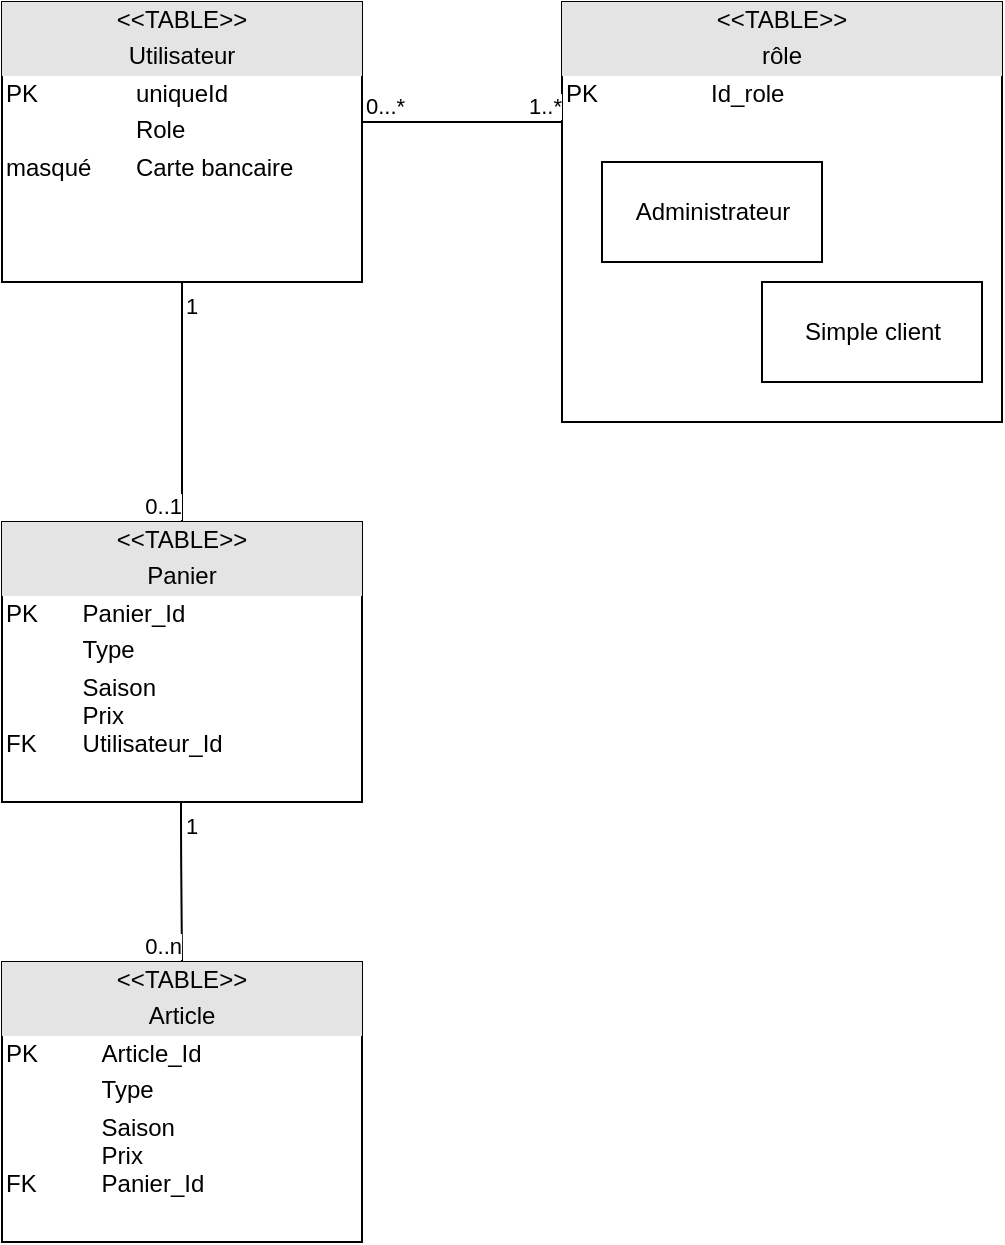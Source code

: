 <mxfile version="14.6.9" type="device"><diagram id="C5RBs43oDa-KdzZeNtuy" name="Page-1"><mxGraphModel dx="1108" dy="450" grid="1" gridSize="10" guides="1" tooltips="1" connect="1" arrows="1" fold="1" page="1" pageScale="1" pageWidth="827" pageHeight="1169" math="0" shadow="0"><root><mxCell id="WIyWlLk6GJQsqaUBKTNV-0"/><mxCell id="WIyWlLk6GJQsqaUBKTNV-1" parent="WIyWlLk6GJQsqaUBKTNV-0"/><mxCell id="cSVC11_FiHF_XRnZZJAQ-0" value="&lt;div style=&quot;text-align: center ; box-sizing: border-box ; width: 100% ; background: rgb(228 , 228 , 228) ; padding: 2px&quot;&gt;&amp;lt;&amp;lt;TABLE&amp;gt;&amp;gt;&lt;/div&gt;&lt;div style=&quot;text-align: center ; box-sizing: border-box ; width: 100% ; background: rgb(228 , 228 , 228) ; padding: 2px&quot;&gt;Utilisateur&lt;/div&gt;&lt;table style=&quot;width: 100% ; font-size: 1em&quot; cellpadding=&quot;2&quot; cellspacing=&quot;0&quot;&gt;&lt;tbody&gt;&lt;tr&gt;&lt;td&gt;PK&lt;/td&gt;&lt;td&gt;uniqueId&lt;/td&gt;&lt;/tr&gt;&lt;tr&gt;&lt;td&gt;&lt;/td&gt;&lt;td&gt;Role&lt;/td&gt;&lt;/tr&gt;&lt;tr&gt;&lt;td&gt;masqué&lt;/td&gt;&lt;td&gt;Carte bancaire&lt;/td&gt;&lt;/tr&gt;&lt;/tbody&gt;&lt;/table&gt;" style="verticalAlign=top;align=left;overflow=fill;html=1;" parent="WIyWlLk6GJQsqaUBKTNV-1" vertex="1"><mxGeometry x="310" y="40" width="180" height="140" as="geometry"/></mxCell><mxCell id="cSVC11_FiHF_XRnZZJAQ-2" value="&lt;div style=&quot;text-align: center ; box-sizing: border-box ; width: 100% ; background: rgb(228 , 228 , 228) ; padding: 2px&quot;&gt;&amp;lt;&amp;lt;TABLE&amp;gt;&amp;gt;&lt;/div&gt;&lt;div style=&quot;text-align: center ; box-sizing: border-box ; width: 100% ; background: rgb(228 , 228 , 228) ; padding: 2px&quot;&gt;Article&lt;/div&gt;&lt;table style=&quot;width: 100% ; font-size: 1em&quot; cellpadding=&quot;2&quot; cellspacing=&quot;0&quot;&gt;&lt;tbody&gt;&lt;tr&gt;&lt;td&gt;PK&lt;/td&gt;&lt;td&gt;Article_Id&lt;/td&gt;&lt;/tr&gt;&lt;tr&gt;&lt;td&gt;&lt;/td&gt;&lt;td&gt;Type&lt;/td&gt;&lt;/tr&gt;&lt;tr&gt;&lt;td&gt;&lt;br&gt;&lt;br&gt;FK&lt;/td&gt;&lt;td&gt;Saison&lt;br&gt;Prix&lt;br&gt;Panier_Id&lt;/td&gt;&lt;/tr&gt;&lt;/tbody&gt;&lt;/table&gt;" style="verticalAlign=top;align=left;overflow=fill;html=1;" parent="WIyWlLk6GJQsqaUBKTNV-1" vertex="1"><mxGeometry x="310" y="520" width="180" height="140" as="geometry"/></mxCell><mxCell id="b6FtKjp3mrI84e7UaY51-0" value="&lt;div style=&quot;text-align: center ; box-sizing: border-box ; width: 100% ; background: rgb(228 , 228 , 228) ; padding: 2px&quot;&gt;&amp;lt;&amp;lt;TABLE&amp;gt;&amp;gt;&lt;/div&gt;&lt;div style=&quot;text-align: center ; box-sizing: border-box ; width: 100% ; background: rgb(228 , 228 , 228) ; padding: 2px&quot;&gt;rôle&lt;/div&gt;&lt;table style=&quot;width: 100% ; font-size: 1em&quot; cellpadding=&quot;2&quot; cellspacing=&quot;0&quot;&gt;&lt;tbody&gt;&lt;tr&gt;&lt;td&gt;PK&lt;/td&gt;&lt;td&gt;Id_role&lt;/td&gt;&lt;/tr&gt;&lt;tr&gt;&lt;td&gt;&lt;/td&gt;&lt;td&gt;&lt;br&gt;&lt;/td&gt;&lt;/tr&gt;&lt;tr&gt;&lt;td&gt;&lt;br&gt;&lt;/td&gt;&lt;td&gt;&lt;br&gt;&lt;/td&gt;&lt;/tr&gt;&lt;/tbody&gt;&lt;/table&gt;" style="verticalAlign=top;align=left;overflow=fill;html=1;" parent="WIyWlLk6GJQsqaUBKTNV-1" vertex="1"><mxGeometry x="590" y="40" width="220" height="210" as="geometry"/></mxCell><mxCell id="b6FtKjp3mrI84e7UaY51-1" value="&lt;div style=&quot;text-align: center ; box-sizing: border-box ; width: 100% ; background: rgb(228 , 228 , 228) ; padding: 2px&quot;&gt;&amp;lt;&amp;lt;TABLE&amp;gt;&amp;gt;&lt;/div&gt;&lt;div style=&quot;text-align: center ; box-sizing: border-box ; width: 100% ; background: rgb(228 , 228 , 228) ; padding: 2px&quot;&gt;Panier&lt;/div&gt;&lt;table style=&quot;width: 100% ; font-size: 1em&quot; cellpadding=&quot;2&quot; cellspacing=&quot;0&quot;&gt;&lt;tbody&gt;&lt;tr&gt;&lt;td&gt;PK&lt;/td&gt;&lt;td&gt;Panier_Id&lt;br&gt;&lt;/td&gt;&lt;/tr&gt;&lt;tr&gt;&lt;td&gt;&lt;/td&gt;&lt;td&gt;Type&lt;/td&gt;&lt;/tr&gt;&lt;tr&gt;&lt;td&gt;&lt;br&gt;&lt;br&gt;FK&lt;/td&gt;&lt;td&gt;Saison&lt;br&gt;Prix&lt;br&gt;Utilisateur_Id&lt;/td&gt;&lt;/tr&gt;&lt;/tbody&gt;&lt;/table&gt;" style="verticalAlign=top;align=left;overflow=fill;html=1;" parent="WIyWlLk6GJQsqaUBKTNV-1" vertex="1"><mxGeometry x="310" y="300" width="180" height="140" as="geometry"/></mxCell><mxCell id="b6FtKjp3mrI84e7UaY51-4" value="Administrateur" style="html=1;" parent="WIyWlLk6GJQsqaUBKTNV-1" vertex="1"><mxGeometry x="610" y="120" width="110" height="50" as="geometry"/></mxCell><mxCell id="b6FtKjp3mrI84e7UaY51-5" value="Simple client" style="html=1;" parent="WIyWlLk6GJQsqaUBKTNV-1" vertex="1"><mxGeometry x="690" y="180" width="110" height="50" as="geometry"/></mxCell><mxCell id="b6FtKjp3mrI84e7UaY51-6" value="" style="endArrow=none;html=1;edgeStyle=orthogonalEdgeStyle;" parent="WIyWlLk6GJQsqaUBKTNV-1" edge="1"><mxGeometry relative="1" as="geometry"><mxPoint x="490" y="100" as="sourcePoint"/><mxPoint x="590" y="100" as="targetPoint"/></mxGeometry></mxCell><mxCell id="b6FtKjp3mrI84e7UaY51-7" value="0...*" style="edgeLabel;resizable=0;html=1;align=left;verticalAlign=bottom;" parent="b6FtKjp3mrI84e7UaY51-6" connectable="0" vertex="1"><mxGeometry x="-1" relative="1" as="geometry"/></mxCell><mxCell id="b6FtKjp3mrI84e7UaY51-8" value="1..*" style="edgeLabel;resizable=0;html=1;align=right;verticalAlign=bottom;" parent="b6FtKjp3mrI84e7UaY51-6" connectable="0" vertex="1"><mxGeometry x="1" relative="1" as="geometry"/></mxCell><mxCell id="b6FtKjp3mrI84e7UaY51-9" value="" style="endArrow=none;html=1;edgeStyle=orthogonalEdgeStyle;exitX=0.5;exitY=1;exitDx=0;exitDy=0;entryX=0.5;entryY=0;entryDx=0;entryDy=0;" parent="WIyWlLk6GJQsqaUBKTNV-1" source="cSVC11_FiHF_XRnZZJAQ-0" target="b6FtKjp3mrI84e7UaY51-1" edge="1"><mxGeometry relative="1" as="geometry"><mxPoint x="400" y="250" as="sourcePoint"/><mxPoint x="500" y="250" as="targetPoint"/></mxGeometry></mxCell><mxCell id="b6FtKjp3mrI84e7UaY51-10" value="1" style="edgeLabel;resizable=0;html=1;align=left;verticalAlign=bottom;" parent="b6FtKjp3mrI84e7UaY51-9" connectable="0" vertex="1"><mxGeometry x="-1" relative="1" as="geometry"><mxPoint y="20" as="offset"/></mxGeometry></mxCell><mxCell id="b6FtKjp3mrI84e7UaY51-11" value="0..1" style="edgeLabel;resizable=0;html=1;align=right;verticalAlign=bottom;" parent="b6FtKjp3mrI84e7UaY51-9" connectable="0" vertex="1"><mxGeometry x="1" relative="1" as="geometry"/></mxCell><mxCell id="b6FtKjp3mrI84e7UaY51-12" value="" style="endArrow=none;html=1;edgeStyle=orthogonalEdgeStyle;" parent="WIyWlLk6GJQsqaUBKTNV-1" edge="1"><mxGeometry relative="1" as="geometry"><mxPoint x="399.5" y="440" as="sourcePoint"/><mxPoint x="400" y="520" as="targetPoint"/><Array as="points"><mxPoint x="400" y="460"/><mxPoint x="400" y="460"/></Array></mxGeometry></mxCell><mxCell id="b6FtKjp3mrI84e7UaY51-13" value="1" style="edgeLabel;resizable=0;html=1;align=left;verticalAlign=bottom;" parent="b6FtKjp3mrI84e7UaY51-12" connectable="0" vertex="1"><mxGeometry x="-1" relative="1" as="geometry"><mxPoint y="20" as="offset"/></mxGeometry></mxCell><mxCell id="b6FtKjp3mrI84e7UaY51-14" value="0..n" style="edgeLabel;resizable=0;html=1;align=right;verticalAlign=bottom;" parent="b6FtKjp3mrI84e7UaY51-12" connectable="0" vertex="1"><mxGeometry x="1" relative="1" as="geometry"/></mxCell></root></mxGraphModel></diagram></mxfile>